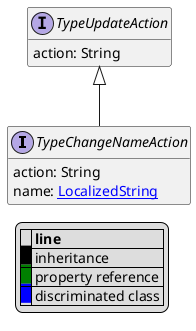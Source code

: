 @startuml

hide empty fields
hide empty methods
legend
|= |= line |
|<back:black>   </back>| inheritance |
|<back:green>   </back>| property reference |
|<back:blue>   </back>| discriminated class |
endlegend
interface TypeChangeNameAction [[TypeChangeNameAction.svg]] extends TypeUpdateAction {
    action: String
    name: [[LocalizedString.svg LocalizedString]]
}
interface TypeUpdateAction [[TypeUpdateAction.svg]]  {
    action: String
}





@enduml

